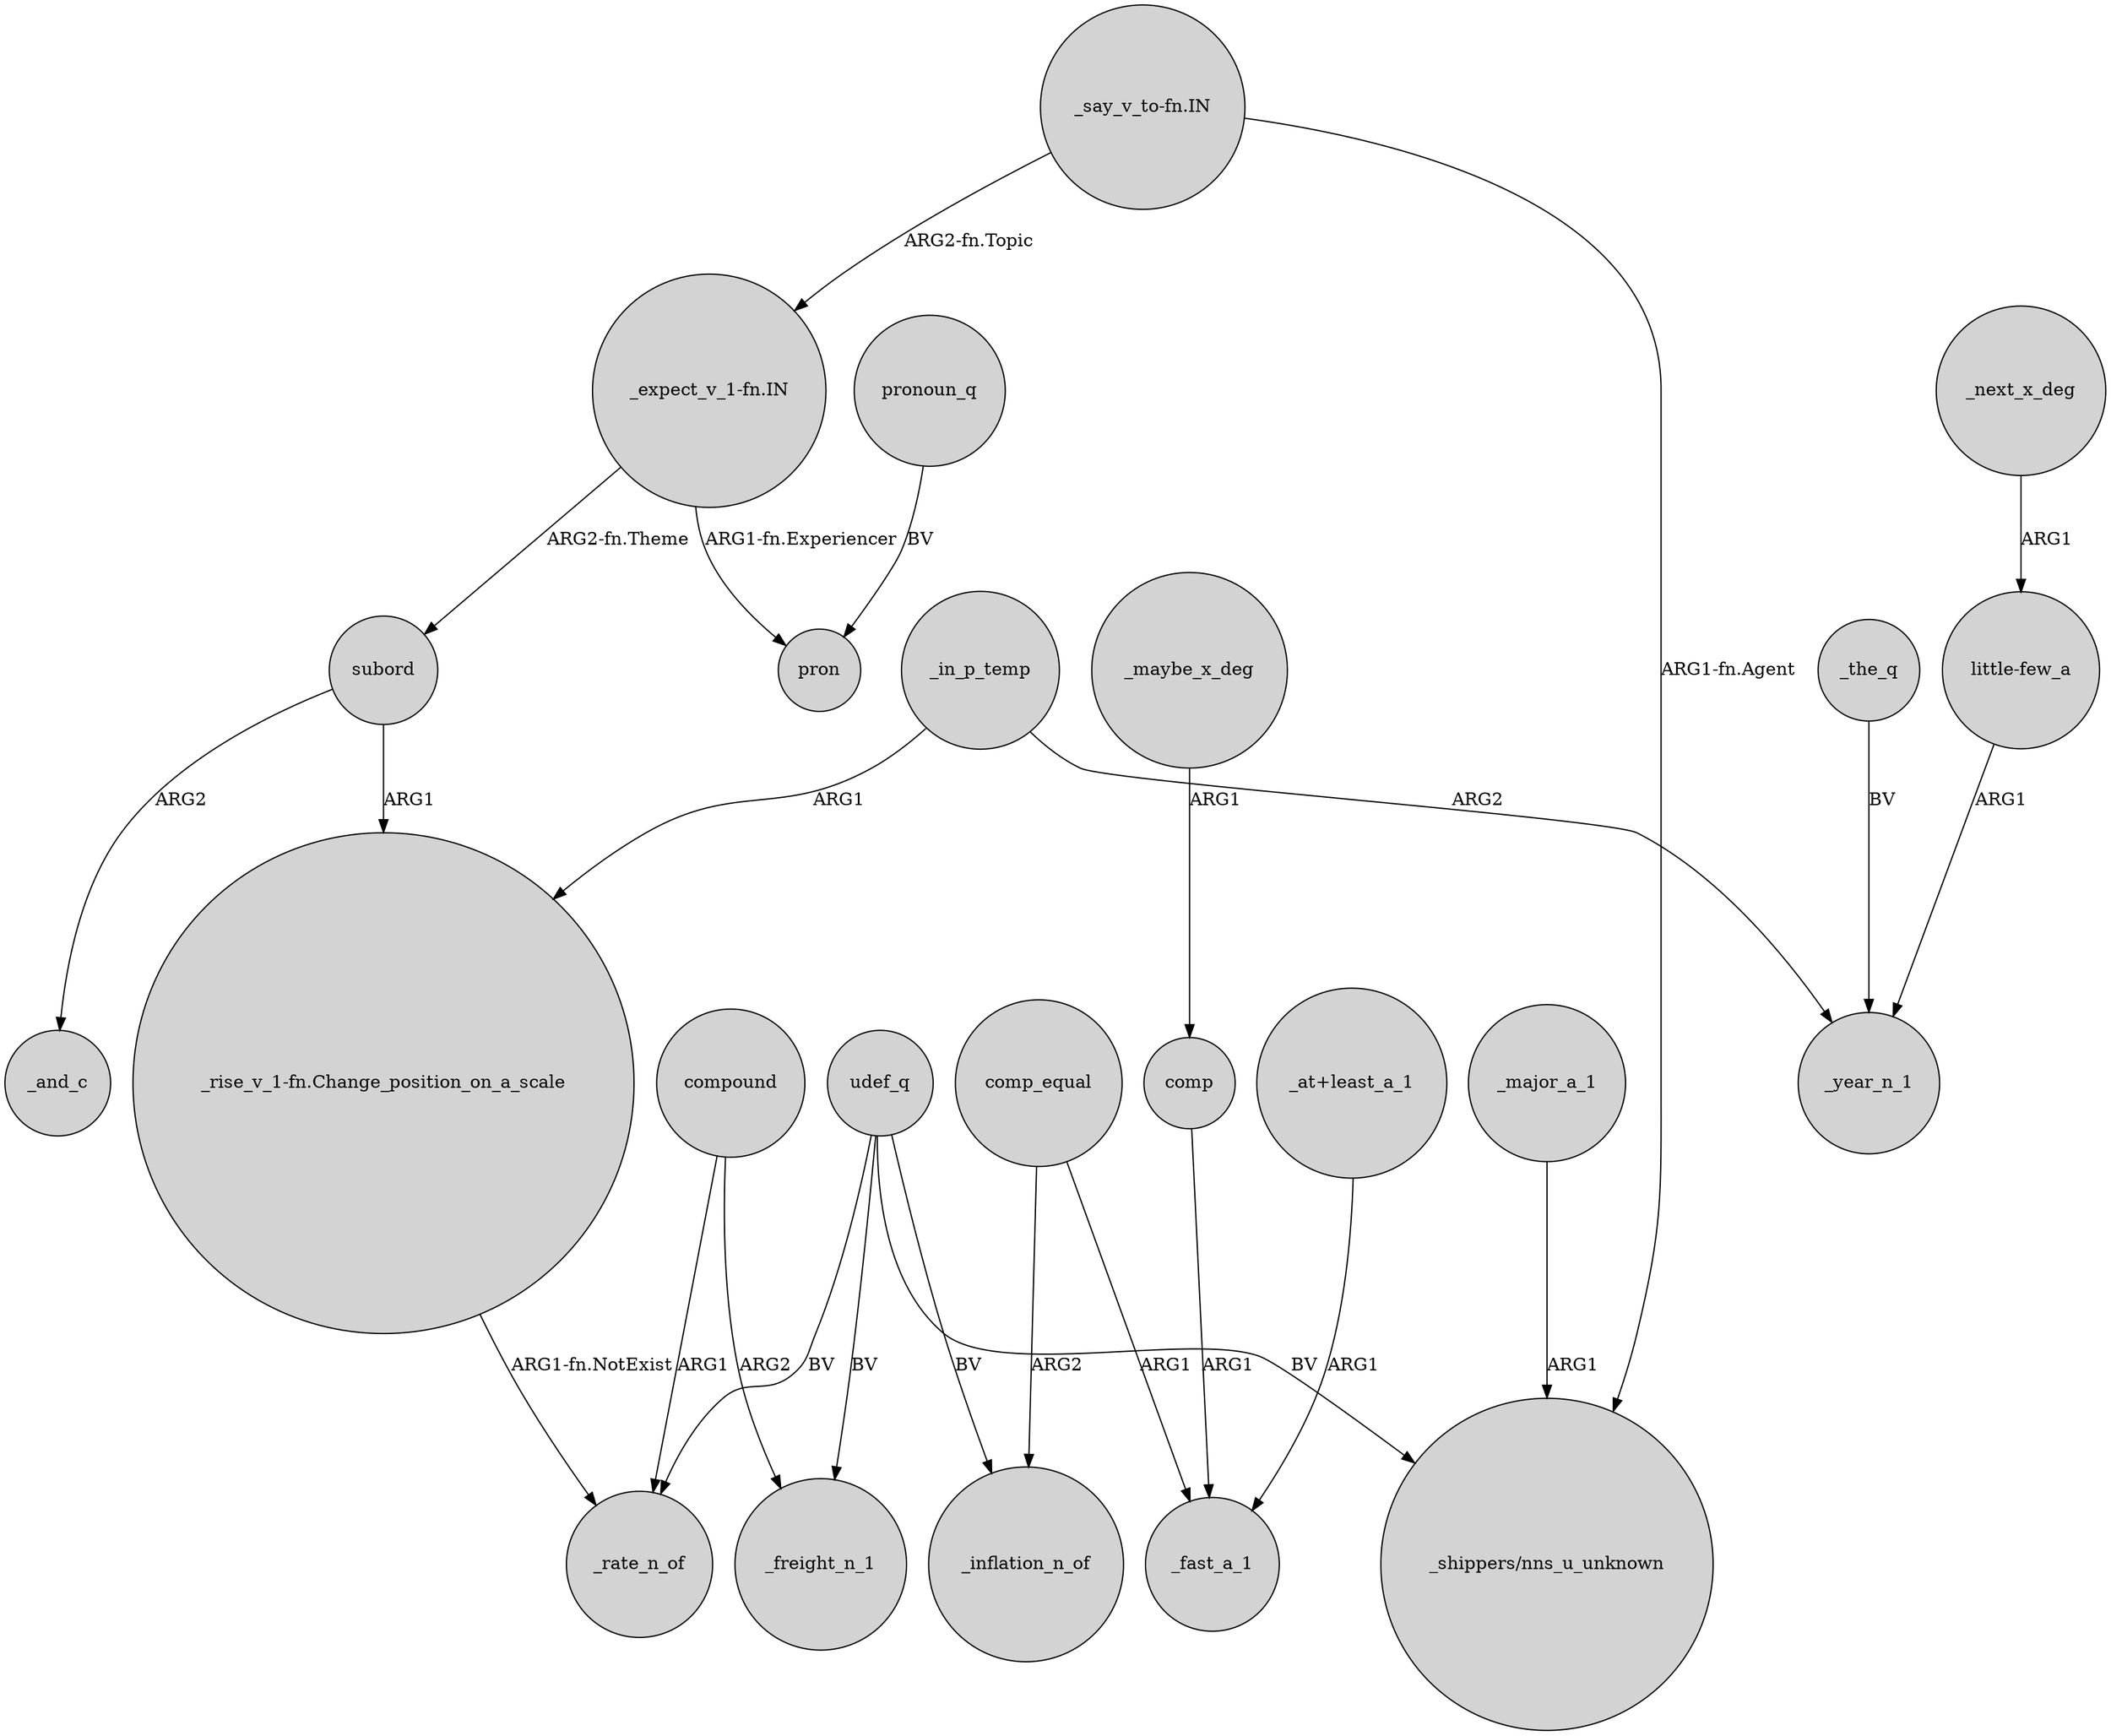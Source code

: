digraph {
	node [shape=circle style=filled]
	compound -> _freight_n_1 [label=ARG2]
	udef_q -> _inflation_n_of [label=BV]
	_major_a_1 -> "_shippers/nns_u_unknown" [label=ARG1]
	"_say_v_to-fn.IN" -> "_shippers/nns_u_unknown" [label="ARG1-fn.Agent"]
	"_rise_v_1-fn.Change_position_on_a_scale" -> _rate_n_of [label="ARG1-fn.NotExist"]
	compound -> _rate_n_of [label=ARG1]
	"_expect_v_1-fn.IN" -> subord [label="ARG2-fn.Theme"]
	udef_q -> _rate_n_of [label=BV]
	_maybe_x_deg -> comp [label=ARG1]
	_in_p_temp -> _year_n_1 [label=ARG2]
	_next_x_deg -> "little-few_a" [label=ARG1]
	pronoun_q -> pron [label=BV]
	comp_equal -> _fast_a_1 [label=ARG1]
	"_at+least_a_1" -> _fast_a_1 [label=ARG1]
	udef_q -> _freight_n_1 [label=BV]
	udef_q -> "_shippers/nns_u_unknown" [label=BV]
	"little-few_a" -> _year_n_1 [label=ARG1]
	_the_q -> _year_n_1 [label=BV]
	comp_equal -> _inflation_n_of [label=ARG2]
	"_expect_v_1-fn.IN" -> pron [label="ARG1-fn.Experiencer"]
	"_say_v_to-fn.IN" -> "_expect_v_1-fn.IN" [label="ARG2-fn.Topic"]
	subord -> "_rise_v_1-fn.Change_position_on_a_scale" [label=ARG1]
	_in_p_temp -> "_rise_v_1-fn.Change_position_on_a_scale" [label=ARG1]
	subord -> _and_c [label=ARG2]
	comp -> _fast_a_1 [label=ARG1]
}
